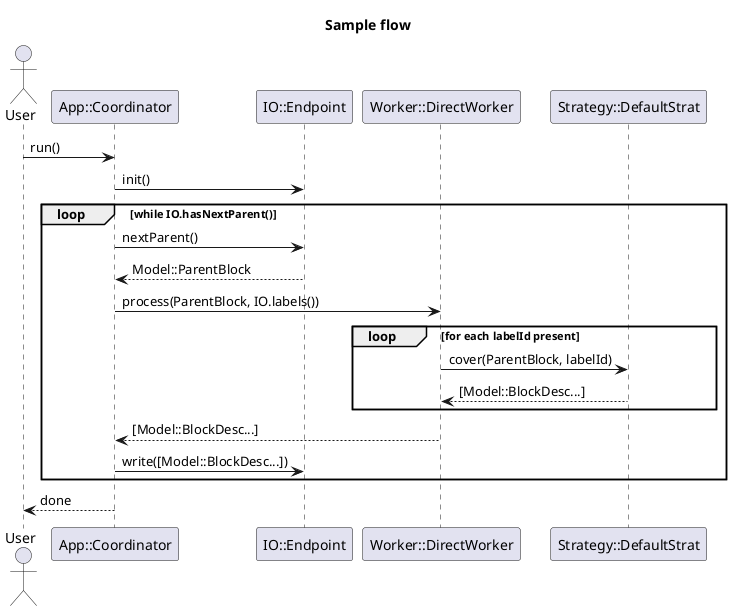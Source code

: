 @startuml
title Sample flow
actor User
participant "App::Coordinator" as C
participant "IO::Endpoint" as IO
participant "Worker::DirectWorker" as W
participant "Strategy::DefaultStrat" as S

User -> C: run()
C -> IO: init()
loop while IO.hasNextParent()
  C -> IO: nextParent()
  IO --> C: Model::ParentBlock
  C -> W: process(ParentBlock, IO.labels())
  loop for each labelId present
    W -> S: cover(ParentBlock, labelId)
    S --> W: [Model::BlockDesc...]
  end
  W --> C: [Model::BlockDesc...]
  C -> IO: write([Model::BlockDesc...])
end
C --> User: done
@enduml
